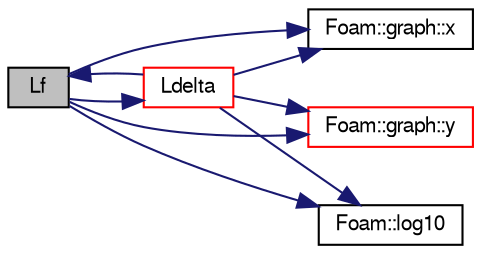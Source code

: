 digraph "Lf"
{
  bgcolor="transparent";
  edge [fontname="FreeSans",fontsize="10",labelfontname="FreeSans",labelfontsize="10"];
  node [fontname="FreeSans",fontsize="10",shape=record];
  rankdir="LR";
  Node488 [label="Lf",height=0.2,width=0.4,color="black", fillcolor="grey75", style="filled", fontcolor="black"];
  Node488 -> Node489 [color="midnightblue",fontsize="10",style="solid",fontname="FreeSans"];
  Node489 [label="Ldelta",height=0.2,width=0.4,color="red",URL="$a28950.html#aa006839e84c20a155216a5d02d421d33",tooltip="Return the one-third-octave-band PFL spectrum. "];
  Node489 -> Node491 [color="midnightblue",fontsize="10",style="solid",fontname="FreeSans"];
  Node491 [label="Foam::graph::x",height=0.2,width=0.4,color="black",URL="$a26698.html#a72a9357fb9c71332ba0166c87e03929d"];
  Node489 -> Node488 [color="midnightblue",fontsize="10",style="solid",fontname="FreeSans"];
  Node489 -> Node492 [color="midnightblue",fontsize="10",style="solid",fontname="FreeSans"];
  Node492 [label="Foam::graph::y",height=0.2,width=0.4,color="red",URL="$a26698.html#a27552edee6f23a4e764f85c3991719a9"];
  Node489 -> Node550 [color="midnightblue",fontsize="10",style="solid",fontname="FreeSans"];
  Node550 [label="Foam::log10",height=0.2,width=0.4,color="black",URL="$a21124.html#a58a2d0da0179f2ae967ab96f82818a3b"];
  Node488 -> Node550 [color="midnightblue",fontsize="10",style="solid",fontname="FreeSans"];
  Node488 -> Node491 [color="midnightblue",fontsize="10",style="solid",fontname="FreeSans"];
  Node488 -> Node492 [color="midnightblue",fontsize="10",style="solid",fontname="FreeSans"];
}
